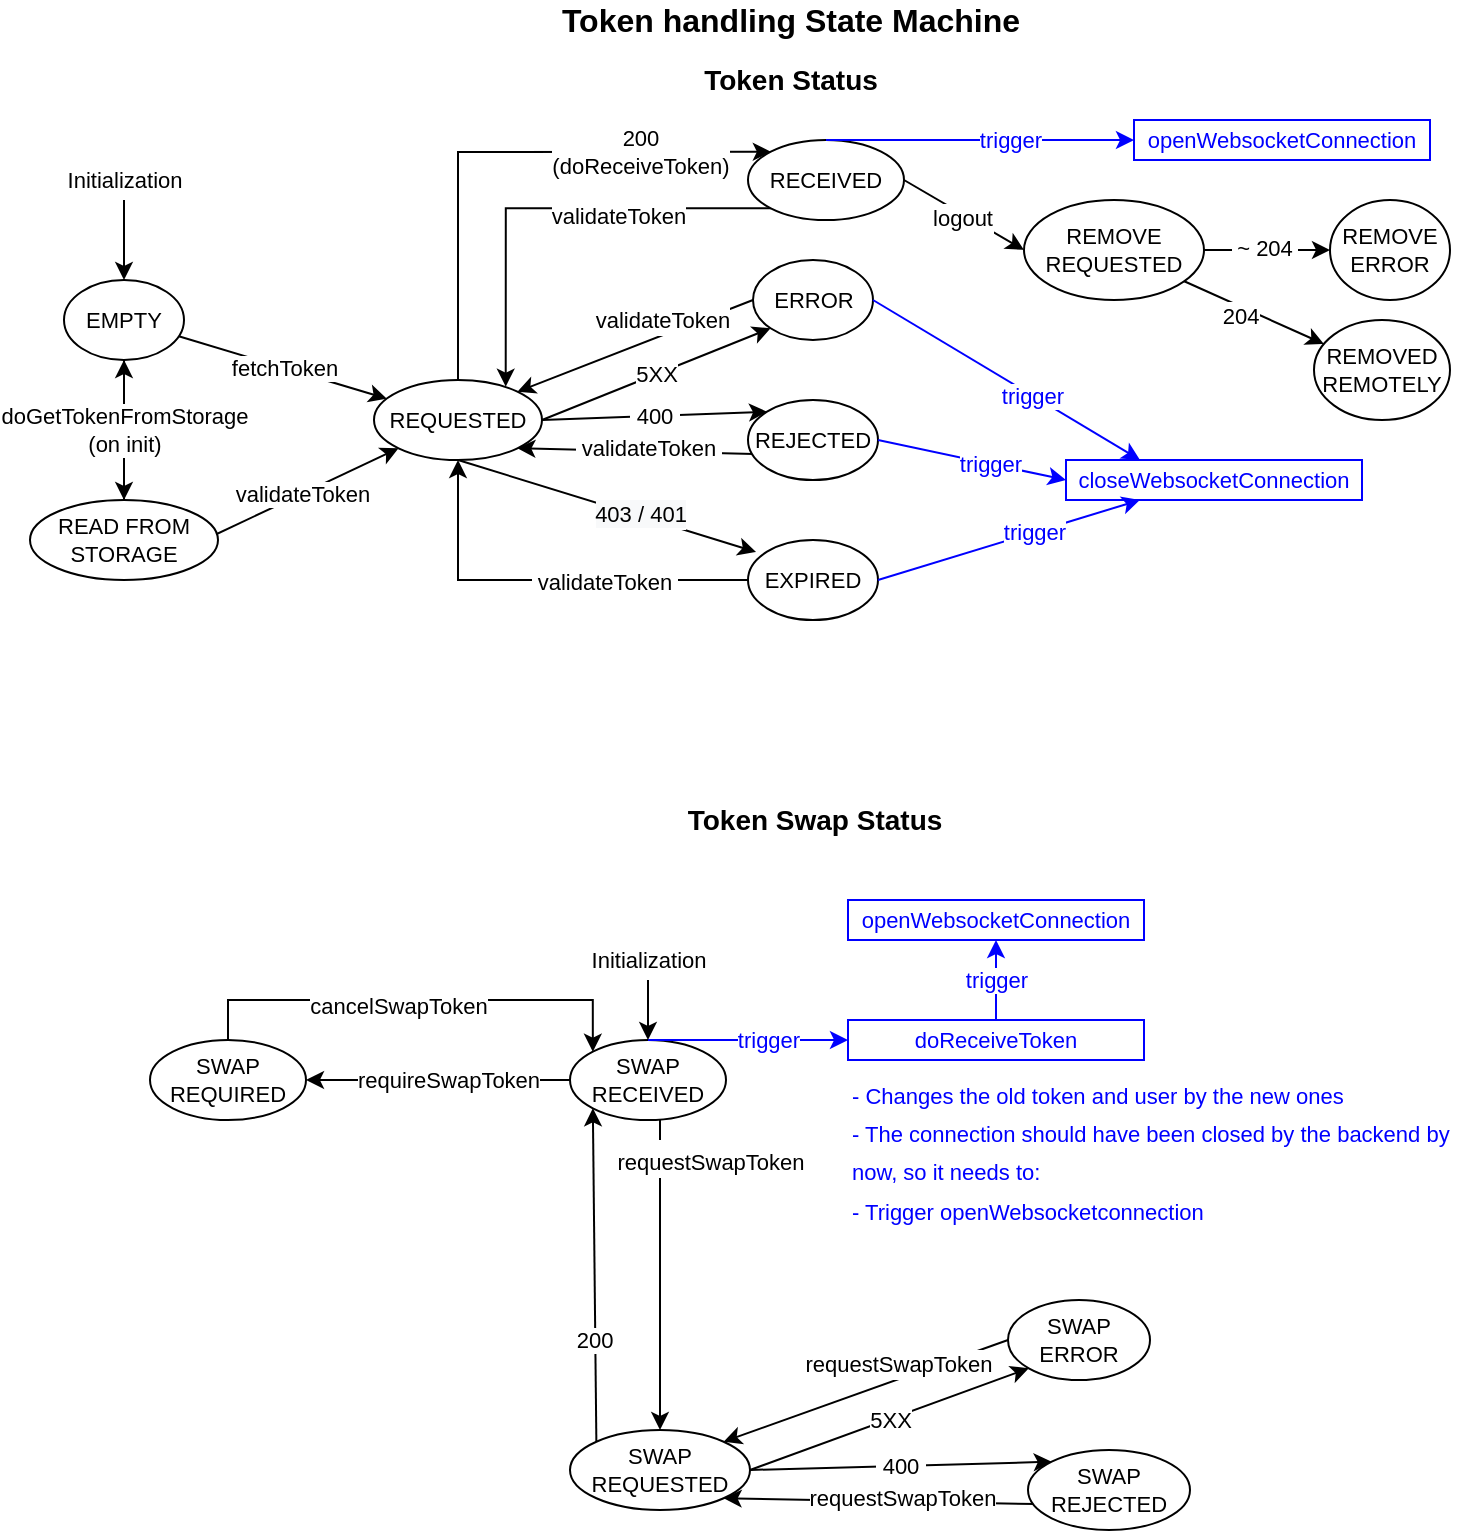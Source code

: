 <mxfile version="13.1.3">
    <diagram id="kEPYXezzI-eteoRro5Sk" name="Page-1">
        <mxGraphModel dx="1808" dy="1180" grid="1" gridSize="10" guides="1" tooltips="1" connect="1" arrows="1" fold="1" page="1" pageScale="1" pageWidth="850" pageHeight="1100" math="0" shadow="0">
            <root>
                <mxCell id="0"/>
                <mxCell id="1" parent="0"/>
                <mxCell id="5eSl7V-lfJAm6dB7IAey-62" value="&lt;font style=&quot;font-size: 16px;&quot;&gt;Token handling State Machine&lt;br style=&quot;font-size: 16px;&quot;&gt;&lt;/font&gt;" style="text;html=1;align=center;verticalAlign=middle;resizable=0;points=[];autosize=1;fontSize=16;fontStyle=1" parent="1" vertex="1">
                    <mxGeometry x="320" y="20" width="240" height="20" as="geometry"/>
                </mxCell>
                <mxCell id="5eSl7V-lfJAm6dB7IAey-69" value="&lt;font color=&quot;#000000&quot;&gt;fetchToken&lt;/font&gt;" style="rounded=0;orthogonalLoop=1;jettySize=auto;html=1;strokeColor=#000000;fontSize=11;fontColor=#0000FF;" parent="1" source="5eSl7V-lfJAm6dB7IAey-63" target="5eSl7V-lfJAm6dB7IAey-65" edge="1">
                    <mxGeometry relative="1" as="geometry"/>
                </mxCell>
                <mxCell id="5eSl7V-lfJAm6dB7IAey-63" value="&lt;font color=&quot;#000000&quot;&gt;EMPTY&lt;/font&gt;" style="ellipse;whiteSpace=wrap;html=1;strokeColor=#000000;fontSize=11;fontColor=#0000FF;fontStyle=0" parent="1" vertex="1">
                    <mxGeometry x="77" y="160" width="60" height="40" as="geometry"/>
                </mxCell>
                <mxCell id="iLJFpo5nZADd873f5mlO-2" value="validateToken" style="rounded=0;orthogonalLoop=1;jettySize=auto;html=1;entryX=0;entryY=1;entryDx=0;entryDy=0;" parent="1" target="5eSl7V-lfJAm6dB7IAey-65" edge="1">
                    <mxGeometry relative="1" as="geometry">
                        <mxPoint x="147" y="290" as="sourcePoint"/>
                    </mxGeometry>
                </mxCell>
                <mxCell id="iLJFpo5nZADd873f5mlO-29" value="" style="edgeStyle=none;rounded=0;orthogonalLoop=1;jettySize=auto;html=1;" parent="1" source="5eSl7V-lfJAm6dB7IAey-64" target="5eSl7V-lfJAm6dB7IAey-63" edge="1">
                    <mxGeometry relative="1" as="geometry"/>
                </mxCell>
                <mxCell id="5eSl7V-lfJAm6dB7IAey-64" value="&lt;font color=&quot;#000000&quot;&gt;READ FROM STORAGE&lt;/font&gt;" style="ellipse;whiteSpace=wrap;html=1;strokeColor=#000000;fontSize=11;fontColor=#0000FF;" parent="1" vertex="1">
                    <mxGeometry x="60" y="270" width="94" height="40" as="geometry"/>
                </mxCell>
                <mxCell id="iLJFpo5nZADd873f5mlO-1" value="200&lt;br&gt;(doReceiveToken)" style="rounded=0;orthogonalLoop=1;jettySize=auto;html=1;entryX=0;entryY=0;entryDx=0;entryDy=0;elbow=vertical;exitX=0.5;exitY=0;exitDx=0;exitDy=0;" parent="1" source="5eSl7V-lfJAm6dB7IAey-65" target="5eSl7V-lfJAm6dB7IAey-66" edge="1">
                    <mxGeometry x="0.517" relative="1" as="geometry">
                        <mxPoint x="390" y="180" as="targetPoint"/>
                        <Array as="points">
                            <mxPoint x="274" y="96"/>
                        </Array>
                        <mxPoint as="offset"/>
                    </mxGeometry>
                </mxCell>
                <mxCell id="iLJFpo5nZADd873f5mlO-3" value="5XX" style="rounded=0;orthogonalLoop=1;jettySize=auto;html=1;exitX=1;exitY=0.5;exitDx=0;exitDy=0;entryX=0;entryY=1;entryDx=0;entryDy=0;" parent="1" source="5eSl7V-lfJAm6dB7IAey-65" target="5eSl7V-lfJAm6dB7IAey-67" edge="1">
                    <mxGeometry relative="1" as="geometry"/>
                </mxCell>
                <mxCell id="iLJFpo5nZADd873f5mlO-24" value="&amp;nbsp;400&amp;nbsp;" style="rounded=0;orthogonalLoop=1;jettySize=auto;html=1;exitX=1;exitY=0.5;exitDx=0;exitDy=0;entryX=0;entryY=0;entryDx=0;entryDy=0;" parent="1" source="5eSl7V-lfJAm6dB7IAey-65" target="iLJFpo5nZADd873f5mlO-4" edge="1">
                    <mxGeometry relative="1" as="geometry"/>
                </mxCell>
                <mxCell id="iLJFpo5nZADd873f5mlO-30" style="edgeStyle=none;rounded=0;orthogonalLoop=1;jettySize=auto;html=1;exitX=0.5;exitY=1;exitDx=0;exitDy=0;entryX=0.062;entryY=0.15;entryDx=0;entryDy=0;entryPerimeter=0;" parent="1" source="5eSl7V-lfJAm6dB7IAey-65" target="iLJFpo5nZADd873f5mlO-17" edge="1">
                    <mxGeometry relative="1" as="geometry"/>
                </mxCell>
                <mxCell id="iLJFpo5nZADd873f5mlO-32" value="&lt;span style=&quot;background-color: rgb(248 , 249 , 250)&quot;&gt;&lt;font style=&quot;font-size: 11px&quot;&gt;403 / 401&lt;/font&gt;&lt;/span&gt;" style="text;html=1;align=center;verticalAlign=middle;resizable=0;points=[];labelBackgroundColor=#ffffff;" parent="iLJFpo5nZADd873f5mlO-30" vertex="1" connectable="0">
                    <mxGeometry x="0.21" y="1" relative="1" as="geometry">
                        <mxPoint as="offset"/>
                    </mxGeometry>
                </mxCell>
                <mxCell id="5eSl7V-lfJAm6dB7IAey-65" value="&lt;font color=&quot;#000000&quot;&gt;REQUESTED&lt;/font&gt;" style="ellipse;whiteSpace=wrap;html=1;strokeColor=#000000;fontSize=11;fontColor=#0000FF;" parent="1" vertex="1">
                    <mxGeometry x="232" y="210" width="84" height="40" as="geometry"/>
                </mxCell>
                <mxCell id="iLJFpo5nZADd873f5mlO-35" style="rounded=0;orthogonalLoop=1;jettySize=auto;html=1;exitX=1;exitY=0.5;exitDx=0;exitDy=0;entryX=0;entryY=0.5;entryDx=0;entryDy=0;" parent="1" source="5eSl7V-lfJAm6dB7IAey-66" target="iLJFpo5nZADd873f5mlO-14" edge="1">
                    <mxGeometry relative="1" as="geometry"/>
                </mxCell>
                <mxCell id="iLJFpo5nZADd873f5mlO-36" value="&lt;font style=&quot;font-size: 11px&quot;&gt;logout&lt;/font&gt;" style="text;html=1;align=center;verticalAlign=middle;resizable=0;points=[];labelBackgroundColor=#ffffff;" parent="iLJFpo5nZADd873f5mlO-35" vertex="1" connectable="0">
                    <mxGeometry x="-0.024" y="-2" relative="1" as="geometry">
                        <mxPoint as="offset"/>
                    </mxGeometry>
                </mxCell>
                <mxCell id="92" style="edgeStyle=orthogonalEdgeStyle;rounded=0;orthogonalLoop=1;jettySize=auto;html=1;exitX=0;exitY=1;exitDx=0;exitDy=0;entryX=0.784;entryY=0.083;entryDx=0;entryDy=0;entryPerimeter=0;fontSize=16;" edge="1" parent="1" source="5eSl7V-lfJAm6dB7IAey-66" target="5eSl7V-lfJAm6dB7IAey-65">
                    <mxGeometry relative="1" as="geometry"/>
                </mxCell>
                <mxCell id="93" value="&lt;span style=&quot;font-size: 11px&quot;&gt;validateToken&lt;/span&gt;" style="edgeLabel;html=1;align=center;verticalAlign=middle;resizable=0;points=[];fontSize=16;" vertex="1" connectable="0" parent="92">
                    <mxGeometry x="-0.305" y="2" relative="1" as="geometry">
                        <mxPoint as="offset"/>
                    </mxGeometry>
                </mxCell>
                <mxCell id="5eSl7V-lfJAm6dB7IAey-66" value="&lt;font color=&quot;#000000&quot;&gt;RECEIVED&lt;/font&gt;" style="ellipse;whiteSpace=wrap;html=1;strokeColor=#000000;fontSize=11;fontColor=#0000FF;" parent="1" vertex="1">
                    <mxGeometry x="419" y="90" width="78" height="40" as="geometry"/>
                </mxCell>
                <mxCell id="iLJFpo5nZADd873f5mlO-22" style="rounded=0;orthogonalLoop=1;jettySize=auto;html=1;exitX=0;exitY=0.5;exitDx=0;exitDy=0;entryX=1;entryY=0;entryDx=0;entryDy=0;" parent="1" source="5eSl7V-lfJAm6dB7IAey-67" target="5eSl7V-lfJAm6dB7IAey-65" edge="1">
                    <mxGeometry relative="1" as="geometry">
                        <mxPoint x="310" y="230" as="targetPoint"/>
                    </mxGeometry>
                </mxCell>
                <mxCell id="iLJFpo5nZADd873f5mlO-23" value="&lt;font style=&quot;font-size: 11px&quot;&gt;validateToken&lt;/font&gt;" style="text;html=1;align=center;verticalAlign=middle;resizable=0;points=[];labelBackgroundColor=#ffffff;" parent="iLJFpo5nZADd873f5mlO-22" vertex="1" connectable="0">
                    <mxGeometry x="-0.193" relative="1" as="geometry">
                        <mxPoint x="1.73" y="-8.64" as="offset"/>
                    </mxGeometry>
                </mxCell>
                <mxCell id="5eSl7V-lfJAm6dB7IAey-67" value="&lt;font color=&quot;#000000&quot;&gt;ERROR&lt;/font&gt;" style="ellipse;whiteSpace=wrap;html=1;strokeColor=#000000;fontSize=11;fontColor=#0000FF;" parent="1" vertex="1">
                    <mxGeometry x="421.5" y="150" width="60" height="40" as="geometry"/>
                </mxCell>
                <mxCell id="5eSl7V-lfJAm6dB7IAey-68" value="&lt;font color=&quot;#000000&quot;&gt;doGetTokenFromStorage&lt;br&gt;(on init)&lt;br&gt;&lt;/font&gt;" style="endArrow=classic;html=1;strokeColor=#000000;fontSize=11;fontColor=#0000FF;exitX=0.5;exitY=1;exitDx=0;exitDy=0;entryX=0.5;entryY=0;entryDx=0;entryDy=0;" parent="1" source="5eSl7V-lfJAm6dB7IAey-63" edge="1">
                    <mxGeometry width="50" height="50" relative="1" as="geometry">
                        <mxPoint x="167" y="240" as="sourcePoint"/>
                        <mxPoint x="107" y="270" as="targetPoint"/>
                    </mxGeometry>
                </mxCell>
                <mxCell id="iLJFpo5nZADd873f5mlO-25" style="edgeStyle=none;rounded=0;orthogonalLoop=1;jettySize=auto;html=1;exitX=0.046;exitY=0.675;exitDx=0;exitDy=0;entryX=1;entryY=1;entryDx=0;entryDy=0;exitPerimeter=0;" parent="1" source="iLJFpo5nZADd873f5mlO-4" target="5eSl7V-lfJAm6dB7IAey-65" edge="1">
                    <mxGeometry relative="1" as="geometry"/>
                </mxCell>
                <mxCell id="iLJFpo5nZADd873f5mlO-26" value="&lt;font style=&quot;font-size: 11px&quot;&gt;&amp;nbsp;validateToken&amp;nbsp;&lt;/font&gt;" style="text;html=1;align=center;verticalAlign=middle;resizable=0;points=[];labelBackgroundColor=#ffffff;" parent="iLJFpo5nZADd873f5mlO-25" vertex="1" connectable="0">
                    <mxGeometry x="-0.273" y="-3" relative="1" as="geometry">
                        <mxPoint x="-10.64" y="0.71" as="offset"/>
                    </mxGeometry>
                </mxCell>
                <mxCell id="iLJFpo5nZADd873f5mlO-4" value="&lt;font color=&quot;#000000&quot;&gt;REJECTED&lt;/font&gt;" style="ellipse;whiteSpace=wrap;html=1;strokeColor=#000000;fontSize=11;fontColor=#0000FF;" parent="1" vertex="1">
                    <mxGeometry x="419" y="220" width="65" height="40" as="geometry"/>
                </mxCell>
                <mxCell id="iLJFpo5nZADd873f5mlO-39" style="rounded=0;orthogonalLoop=1;jettySize=auto;html=1;" parent="1" source="iLJFpo5nZADd873f5mlO-14" target="iLJFpo5nZADd873f5mlO-38" edge="1">
                    <mxGeometry relative="1" as="geometry"/>
                </mxCell>
                <mxCell id="iLJFpo5nZADd873f5mlO-41" value="&lt;font style=&quot;font-size: 11px&quot;&gt;204&lt;/font&gt;" style="text;html=1;align=center;verticalAlign=middle;resizable=0;points=[];labelBackgroundColor=#ffffff;" parent="iLJFpo5nZADd873f5mlO-39" vertex="1" connectable="0">
                    <mxGeometry x="-0.151" y="-4" relative="1" as="geometry">
                        <mxPoint as="offset"/>
                    </mxGeometry>
                </mxCell>
                <mxCell id="iLJFpo5nZADd873f5mlO-40" style="edgeStyle=none;rounded=0;orthogonalLoop=1;jettySize=auto;html=1;exitX=1;exitY=0.5;exitDx=0;exitDy=0;entryX=0;entryY=0.5;entryDx=0;entryDy=0;" parent="1" source="iLJFpo5nZADd873f5mlO-14" target="iLJFpo5nZADd873f5mlO-37" edge="1">
                    <mxGeometry relative="1" as="geometry"/>
                </mxCell>
                <mxCell id="iLJFpo5nZADd873f5mlO-42" value="&lt;font style=&quot;font-size: 11px&quot;&gt;&amp;nbsp;~ 204&amp;nbsp;&lt;/font&gt;" style="text;html=1;align=center;verticalAlign=middle;resizable=0;points=[];labelBackgroundColor=#ffffff;" parent="iLJFpo5nZADd873f5mlO-40" vertex="1" connectable="0">
                    <mxGeometry x="-0.053" y="1" relative="1" as="geometry">
                        <mxPoint as="offset"/>
                    </mxGeometry>
                </mxCell>
                <mxCell id="iLJFpo5nZADd873f5mlO-14" value="&lt;font color=&quot;#000000&quot;&gt;REMOVE REQUESTED&lt;/font&gt;" style="ellipse;whiteSpace=wrap;html=1;strokeColor=#000000;fontSize=11;fontColor=#0000FF;" parent="1" vertex="1">
                    <mxGeometry x="557" y="120" width="90" height="50" as="geometry"/>
                </mxCell>
                <mxCell id="iLJFpo5nZADd873f5mlO-33" style="edgeStyle=orthogonalEdgeStyle;rounded=0;orthogonalLoop=1;jettySize=auto;html=1;exitX=0;exitY=0.5;exitDx=0;exitDy=0;entryX=0.5;entryY=1;entryDx=0;entryDy=0;" parent="1" source="iLJFpo5nZADd873f5mlO-17" target="5eSl7V-lfJAm6dB7IAey-65" edge="1">
                    <mxGeometry relative="1" as="geometry"/>
                </mxCell>
                <mxCell id="iLJFpo5nZADd873f5mlO-34" value="&lt;font style=&quot;font-size: 11px&quot;&gt;&amp;nbsp;validateToken&amp;nbsp;&lt;/font&gt;" style="text;html=1;align=center;verticalAlign=middle;resizable=0;points=[];labelBackgroundColor=#ffffff;" parent="iLJFpo5nZADd873f5mlO-33" vertex="1" connectable="0">
                    <mxGeometry x="-0.298" y="1" relative="1" as="geometry">
                        <mxPoint as="offset"/>
                    </mxGeometry>
                </mxCell>
                <mxCell id="iLJFpo5nZADd873f5mlO-17" value="&lt;font color=&quot;#000000&quot;&gt;EXPIRED&lt;/font&gt;" style="ellipse;whiteSpace=wrap;html=1;strokeColor=#000000;fontSize=11;fontColor=#0000FF;" parent="1" vertex="1">
                    <mxGeometry x="419" y="290" width="65" height="40" as="geometry"/>
                </mxCell>
                <mxCell id="iLJFpo5nZADd873f5mlO-37" value="&lt;font color=&quot;#000000&quot;&gt;REMOVE ERROR&lt;/font&gt;" style="ellipse;whiteSpace=wrap;html=1;strokeColor=#000000;fontSize=11;fontColor=#0000FF;" parent="1" vertex="1">
                    <mxGeometry x="710" y="120" width="60" height="50" as="geometry"/>
                </mxCell>
                <mxCell id="iLJFpo5nZADd873f5mlO-38" value="&lt;font color=&quot;#000000&quot;&gt;REMOVED REMOTELY&lt;/font&gt;" style="ellipse;whiteSpace=wrap;html=1;strokeColor=#000000;fontSize=11;fontColor=#0000FF;" parent="1" vertex="1">
                    <mxGeometry x="702" y="180" width="68" height="50" as="geometry"/>
                </mxCell>
                <mxCell id="iLJFpo5nZADd873f5mlO-44" value="&lt;font color=&quot;#0000ff&quot;&gt;trigger&lt;/font&gt;" style="rounded=0;orthogonalLoop=1;jettySize=auto;html=1;exitX=0.5;exitY=0;exitDx=0;exitDy=0;fontSize=11;strokeColor=#0000FF;" parent="1" source="5eSl7V-lfJAm6dB7IAey-66" target="iLJFpo5nZADd873f5mlO-45" edge="1">
                    <mxGeometry x="0.195" relative="1" as="geometry">
                        <mxPoint x="483.997" y="69.998" as="sourcePoint"/>
                        <mxPoint as="offset"/>
                    </mxGeometry>
                </mxCell>
                <mxCell id="iLJFpo5nZADd873f5mlO-45" value="&lt;span style=&quot;white-space: nowrap ; background-color: rgb(255 , 255 , 255)&quot;&gt;&lt;font color=&quot;#0000ff&quot;&gt;openWebsocketConnection&lt;/font&gt;&lt;/span&gt;" style="rounded=0;whiteSpace=wrap;html=1;fontSize=11;strokeColor=#0000FF;" parent="1" vertex="1">
                    <mxGeometry x="612" y="80" width="148" height="20" as="geometry"/>
                </mxCell>
                <mxCell id="iLJFpo5nZADd873f5mlO-47" value="&lt;font color=&quot;#0000ff&quot;&gt;trigger&lt;/font&gt;" style="rounded=0;orthogonalLoop=1;jettySize=auto;html=1;fontSize=11;strokeColor=#0000FF;entryX=0;entryY=0.5;entryDx=0;entryDy=0;exitX=1;exitY=0.5;exitDx=0;exitDy=0;" parent="1" source="iLJFpo5nZADd873f5mlO-4" target="iLJFpo5nZADd873f5mlO-48" edge="1">
                    <mxGeometry x="0.195" relative="1" as="geometry">
                        <mxPoint x="490" y="240" as="sourcePoint"/>
                        <mxPoint as="offset"/>
                    </mxGeometry>
                </mxCell>
                <mxCell id="iLJFpo5nZADd873f5mlO-48" value="&lt;span style=&quot;white-space: nowrap ; background-color: rgb(255 , 255 , 255)&quot;&gt;&lt;font color=&quot;#0000ff&quot;&gt;closeWebsocketConnection&lt;/font&gt;&lt;/span&gt;" style="rounded=0;whiteSpace=wrap;html=1;fontSize=11;strokeColor=#0000FF;" parent="1" vertex="1">
                    <mxGeometry x="578" y="250" width="148" height="20" as="geometry"/>
                </mxCell>
                <mxCell id="iLJFpo5nZADd873f5mlO-50" value="&lt;font color=&quot;#0000ff&quot;&gt;trigger&lt;/font&gt;" style="rounded=0;orthogonalLoop=1;jettySize=auto;html=1;fontSize=11;strokeColor=#0000FF;entryX=0.25;entryY=0;entryDx=0;entryDy=0;exitX=1;exitY=0.5;exitDx=0;exitDy=0;" parent="1" source="5eSl7V-lfJAm6dB7IAey-67" target="iLJFpo5nZADd873f5mlO-48" edge="1">
                    <mxGeometry x="0.195" relative="1" as="geometry">
                        <mxPoint x="500" y="250" as="sourcePoint"/>
                        <mxPoint as="offset"/>
                        <mxPoint x="588" y="270" as="targetPoint"/>
                    </mxGeometry>
                </mxCell>
                <mxCell id="iLJFpo5nZADd873f5mlO-51" value="&lt;font color=&quot;#0000ff&quot;&gt;trigger&lt;/font&gt;" style="rounded=0;orthogonalLoop=1;jettySize=auto;html=1;fontSize=11;strokeColor=#0000FF;entryX=0.25;entryY=1;entryDx=0;entryDy=0;exitX=1;exitY=0.5;exitDx=0;exitDy=0;" parent="1" source="iLJFpo5nZADd873f5mlO-17" target="iLJFpo5nZADd873f5mlO-48" edge="1">
                    <mxGeometry x="0.195" relative="1" as="geometry">
                        <mxPoint x="510" y="260" as="sourcePoint"/>
                        <mxPoint as="offset"/>
                        <mxPoint x="598" y="280" as="targetPoint"/>
                    </mxGeometry>
                </mxCell>
                <mxCell id="40" value="&lt;font style=&quot;font-size: 14px&quot;&gt;Token Swap Status&lt;/font&gt;" style="text;html=1;align=center;verticalAlign=middle;resizable=0;points=[];autosize=1;fontSize=11;fontStyle=1" vertex="1" parent="1">
                    <mxGeometry x="381.5" y="420" width="140" height="20" as="geometry"/>
                </mxCell>
                <mxCell id="46" value="200" style="rounded=0;orthogonalLoop=1;jettySize=auto;html=1;entryX=0;entryY=1;entryDx=0;entryDy=0;elbow=vertical;exitX=0;exitY=0;exitDx=0;exitDy=0;" edge="1" parent="1" source="51" target="56">
                    <mxGeometry x="-0.39" y="1" relative="1" as="geometry">
                        <mxPoint x="301" y="630" as="targetPoint"/>
                        <Array as="points"/>
                        <mxPoint as="offset"/>
                    </mxGeometry>
                </mxCell>
                <mxCell id="47" value="5XX" style="rounded=0;orthogonalLoop=1;jettySize=auto;html=1;exitX=1;exitY=0.5;exitDx=0;exitDy=0;entryX=0;entryY=1;entryDx=0;entryDy=0;" edge="1" parent="1" source="51" target="59">
                    <mxGeometry relative="1" as="geometry"/>
                </mxCell>
                <mxCell id="48" value="&amp;nbsp;400&amp;nbsp;" style="rounded=0;orthogonalLoop=1;jettySize=auto;html=1;exitX=1;exitY=0.5;exitDx=0;exitDy=0;entryX=0;entryY=0;entryDx=0;entryDy=0;" edge="1" parent="1" source="51" target="63">
                    <mxGeometry relative="1" as="geometry"/>
                </mxCell>
                <mxCell id="51" value="&lt;font color=&quot;#000000&quot;&gt;SWAP REQUESTED&lt;/font&gt;" style="ellipse;whiteSpace=wrap;html=1;strokeColor=#000000;fontSize=11;fontColor=#0000FF;" vertex="1" parent="1">
                    <mxGeometry x="330" y="735" width="90" height="40" as="geometry"/>
                </mxCell>
                <mxCell id="89" style="edgeStyle=orthogonalEdgeStyle;rounded=0;orthogonalLoop=1;jettySize=auto;html=1;exitX=0.5;exitY=1;exitDx=0;exitDy=0;fontSize=16;entryX=0.5;entryY=0;entryDx=0;entryDy=0;" edge="1" parent="1" source="56" target="51">
                    <mxGeometry relative="1" as="geometry">
                        <mxPoint x="380" y="710" as="targetPoint"/>
                        <Array as="points">
                            <mxPoint x="369" y="560"/>
                            <mxPoint x="375" y="560"/>
                        </Array>
                    </mxGeometry>
                </mxCell>
                <mxCell id="90" value="&lt;span style=&quot;font-size: 11px&quot;&gt;requestSwapToken&lt;/span&gt;" style="edgeLabel;html=1;align=center;verticalAlign=middle;resizable=0;points=[];fontSize=16;" vertex="1" connectable="0" parent="89">
                    <mxGeometry x="-0.222" y="-2" relative="1" as="geometry">
                        <mxPoint x="27" y="-13.67" as="offset"/>
                    </mxGeometry>
                </mxCell>
                <mxCell id="101" style="edgeStyle=orthogonalEdgeStyle;rounded=0;orthogonalLoop=1;jettySize=auto;html=1;exitX=0;exitY=0.5;exitDx=0;exitDy=0;entryX=1;entryY=0.5;entryDx=0;entryDy=0;fontSize=16;" edge="1" parent="1" source="56" target="100">
                    <mxGeometry relative="1" as="geometry"/>
                </mxCell>
                <mxCell id="102" value="&lt;span style=&quot;font-size: 11px&quot;&gt;requireSwapToken&lt;/span&gt;" style="edgeLabel;html=1;align=center;verticalAlign=middle;resizable=0;points=[];fontSize=16;" vertex="1" connectable="0" parent="101">
                    <mxGeometry x="-0.071" y="-2" relative="1" as="geometry">
                        <mxPoint as="offset"/>
                    </mxGeometry>
                </mxCell>
                <mxCell id="56" value="&lt;font color=&quot;#000000&quot;&gt;SWAP RECEIVED&lt;/font&gt;" style="ellipse;whiteSpace=wrap;html=1;strokeColor=#000000;fontSize=11;fontColor=#0000FF;" vertex="1" parent="1">
                    <mxGeometry x="330" y="540" width="78" height="40" as="geometry"/>
                </mxCell>
                <mxCell id="57" style="rounded=0;orthogonalLoop=1;jettySize=auto;html=1;exitX=0;exitY=0.5;exitDx=0;exitDy=0;entryX=1;entryY=0;entryDx=0;entryDy=0;" edge="1" parent="1" source="59" target="51">
                    <mxGeometry relative="1" as="geometry">
                        <mxPoint x="408" y="755" as="targetPoint"/>
                    </mxGeometry>
                </mxCell>
                <mxCell id="58" value="&lt;span style=&quot;font-size: 11px&quot;&gt;requestSwapToken&lt;/span&gt;" style="text;html=1;align=center;verticalAlign=middle;resizable=0;points=[];labelBackgroundColor=#ffffff;" vertex="1" connectable="0" parent="57">
                    <mxGeometry x="-0.193" relative="1" as="geometry">
                        <mxPoint x="1.73" y="-8.64" as="offset"/>
                    </mxGeometry>
                </mxCell>
                <mxCell id="59" value="&lt;font color=&quot;#000000&quot;&gt;SWAP ERROR&lt;/font&gt;" style="ellipse;whiteSpace=wrap;html=1;strokeColor=#000000;fontSize=11;fontColor=#0000FF;" vertex="1" parent="1">
                    <mxGeometry x="549" y="670" width="71" height="40" as="geometry"/>
                </mxCell>
                <mxCell id="61" style="edgeStyle=none;rounded=0;orthogonalLoop=1;jettySize=auto;html=1;exitX=0.046;exitY=0.675;exitDx=0;exitDy=0;entryX=1;entryY=1;entryDx=0;entryDy=0;exitPerimeter=0;" edge="1" parent="1" source="63" target="51">
                    <mxGeometry relative="1" as="geometry"/>
                </mxCell>
                <mxCell id="62" value="&lt;span style=&quot;font-size: 11px&quot;&gt;requestSwapToken&lt;/span&gt;" style="text;html=1;align=center;verticalAlign=middle;resizable=0;points=[];labelBackgroundColor=#ffffff;" vertex="1" connectable="0" parent="61">
                    <mxGeometry x="-0.273" y="-3" relative="1" as="geometry">
                        <mxPoint x="-10.64" y="0.71" as="offset"/>
                    </mxGeometry>
                </mxCell>
                <mxCell id="63" value="&lt;font color=&quot;#000000&quot;&gt;SWAP REJECTED&lt;/font&gt;" style="ellipse;whiteSpace=wrap;html=1;strokeColor=#000000;fontSize=11;fontColor=#0000FF;" vertex="1" parent="1">
                    <mxGeometry x="559" y="745" width="81" height="40" as="geometry"/>
                </mxCell>
                <mxCell id="74" value="&lt;font color=&quot;#0000ff&quot;&gt;trigger&lt;/font&gt;" style="rounded=0;orthogonalLoop=1;jettySize=auto;html=1;exitX=0.5;exitY=0;exitDx=0;exitDy=0;fontSize=11;strokeColor=#0000FF;" edge="1" parent="1" source="56" target="75">
                    <mxGeometry x="0.195" relative="1" as="geometry">
                        <mxPoint x="394.997" y="519.998" as="sourcePoint"/>
                        <mxPoint as="offset"/>
                    </mxGeometry>
                </mxCell>
                <mxCell id="75" value="&lt;span style=&quot;white-space: nowrap ; background-color: rgb(255 , 255 , 255)&quot;&gt;&lt;font color=&quot;#0000ff&quot;&gt;doReceiveToken&lt;/font&gt;&lt;/span&gt;" style="rounded=0;whiteSpace=wrap;html=1;fontSize=11;strokeColor=#0000FF;" vertex="1" parent="1">
                    <mxGeometry x="469" y="530" width="148" height="20" as="geometry"/>
                </mxCell>
                <mxCell id="80" value="&lt;font style=&quot;font-size: 14px&quot;&gt;&lt;span&gt;&lt;b&gt;Token Status&lt;/b&gt;&lt;/span&gt;&lt;br&gt;&lt;/font&gt;" style="text;html=1;align=center;verticalAlign=middle;resizable=0;points=[];autosize=1;fontSize=11;fontStyle=0" vertex="1" parent="1">
                    <mxGeometry x="390" y="50" width="100" height="20" as="geometry"/>
                </mxCell>
                <mxCell id="88" value="Initialization" style="rounded=0;orthogonalLoop=1;jettySize=auto;html=1;entryX=0.5;entryY=0;entryDx=0;entryDy=0;" edge="1" parent="1" target="5eSl7V-lfJAm6dB7IAey-63">
                    <mxGeometry x="-1" y="-10" relative="1" as="geometry">
                        <mxPoint x="107" y="120" as="sourcePoint"/>
                        <mxPoint x="167.42" y="87.098" as="targetPoint"/>
                        <mxPoint x="10" y="-10" as="offset"/>
                    </mxGeometry>
                </mxCell>
                <mxCell id="91" value="Initialization" style="rounded=0;orthogonalLoop=1;jettySize=auto;html=1;entryX=0.5;entryY=0;entryDx=0;entryDy=0;" edge="1" parent="1" target="56">
                    <mxGeometry x="-1" y="-10" relative="1" as="geometry">
                        <mxPoint x="369" y="510" as="sourcePoint"/>
                        <mxPoint x="172" y="480" as="targetPoint"/>
                        <mxPoint x="10" y="-10" as="offset"/>
                    </mxGeometry>
                </mxCell>
                <mxCell id="94" value="&lt;font color=&quot;#0000ff&quot;&gt;trigger&lt;/font&gt;" style="rounded=0;orthogonalLoop=1;jettySize=auto;html=1;exitX=0.5;exitY=0;exitDx=0;exitDy=0;fontSize=11;strokeColor=#0000FF;" edge="1" parent="1" target="95" source="75">
                    <mxGeometry relative="1" as="geometry">
                        <mxPoint x="440" y="490" as="sourcePoint"/>
                        <mxPoint as="offset"/>
                    </mxGeometry>
                </mxCell>
                <mxCell id="95" value="&lt;span style=&quot;white-space: nowrap ; background-color: rgb(255 , 255 , 255)&quot;&gt;&lt;font color=&quot;#0000ff&quot;&gt;openWebsocketConnection&lt;/font&gt;&lt;/span&gt;" style="rounded=0;whiteSpace=wrap;html=1;fontSize=11;strokeColor=#0000FF;" vertex="1" parent="1">
                    <mxGeometry x="469" y="470" width="148" height="20" as="geometry"/>
                </mxCell>
                <mxCell id="97" value="&lt;span style=&quot;color: rgb(0 , 0 , 255) ; font-family: &amp;#34;helvetica&amp;#34; ; font-size: 11px ; font-style: normal ; font-weight: 400 ; letter-spacing: normal ; text-align: center ; text-indent: 0px ; text-transform: none ; word-spacing: 0px ; background-color: rgb(255 , 255 , 255) ; float: none ; display: inline&quot;&gt;- Changes the old token and user by the new ones&lt;br&gt;- The connection should have been closed by the backend by now, so it needs to:&lt;br&gt;- Trigger openWebsocketconnection&lt;br&gt;&lt;/span&gt;" style="text;whiteSpace=wrap;html=1;fontSize=16;" vertex="1" parent="1">
                    <mxGeometry x="469" y="550" width="310" height="110" as="geometry"/>
                </mxCell>
                <mxCell id="103" style="edgeStyle=orthogonalEdgeStyle;rounded=0;orthogonalLoop=1;jettySize=auto;html=1;exitX=0.5;exitY=0;exitDx=0;exitDy=0;entryX=0;entryY=0;entryDx=0;entryDy=0;fontSize=16;" edge="1" parent="1" source="100" target="56">
                    <mxGeometry relative="1" as="geometry">
                        <Array as="points">
                            <mxPoint x="159" y="520"/>
                            <mxPoint x="342" y="520"/>
                        </Array>
                    </mxGeometry>
                </mxCell>
                <mxCell id="105" value="&lt;span style=&quot;font-size: 11px&quot;&gt;cancelSwapToken&lt;/span&gt;" style="edgeLabel;html=1;align=center;verticalAlign=middle;resizable=0;points=[];fontSize=16;" vertex="1" connectable="0" parent="103">
                    <mxGeometry x="-0.084" y="-1" relative="1" as="geometry">
                        <mxPoint as="offset"/>
                    </mxGeometry>
                </mxCell>
                <mxCell id="100" value="&lt;font color=&quot;#000000&quot;&gt;SWAP REQUIRED&lt;/font&gt;" style="ellipse;whiteSpace=wrap;html=1;strokeColor=#000000;fontSize=11;fontColor=#0000FF;" vertex="1" parent="1">
                    <mxGeometry x="120" y="540" width="78" height="40" as="geometry"/>
                </mxCell>
            </root>
        </mxGraphModel>
    </diagram>
</mxfile>
